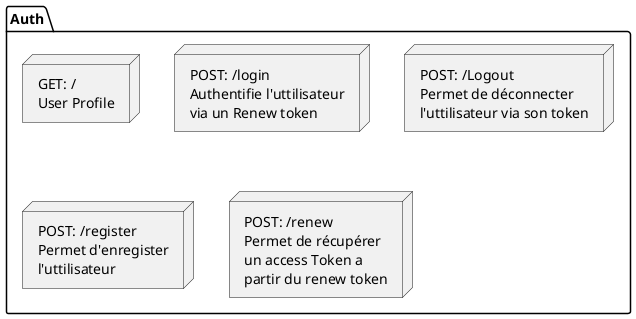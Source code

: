 @startuml AuthEndPoint

package Auth{
  node GetUser[
    GET: /
    User Profile
  ]
  node PostLogin[
    POST: /login
    Authentifie l'uttilisateur
    via un Renew token
  ]
  node POSTLogout[
    POST: /Logout
    Permet de déconnecter
    l'uttilisateur via son token
  ]
  node POSTRegister[
    POST: /register
    Permet d'enregister
    l'uttilisateur
  ]
  node POSTRenew[
    POST: /renew
    Permet de récupérer
    un access Token a
    partir du renew token
  ]
}

@enduml